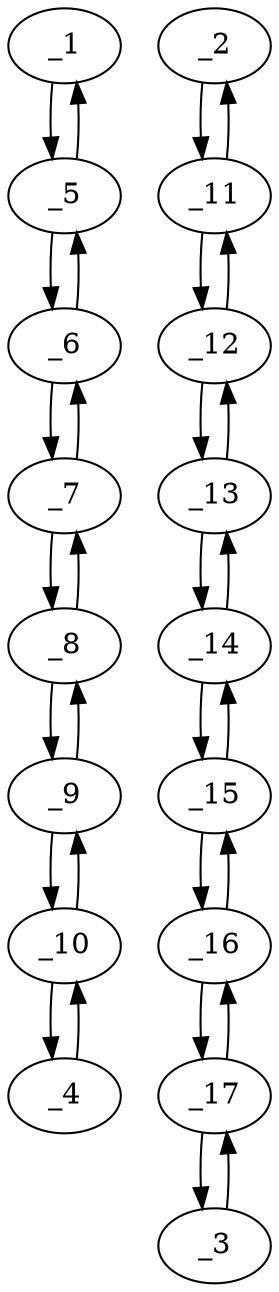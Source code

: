 digraph f1116_01 {
	_1	 [x="146.000000",
		y="99.000000"];
	_5	 [x="156.000000",
		y="111.000000"];
	_1 -> _5	 [angle="0.876058",
		orient="0.768221"];
	_2	 [x="141.000000",
		y="147.000000"];
	_11	 [x="137.000000",
		y="130.000000"];
	_2 -> _11	 [angle="-1.801887",
		orient="-0.973417"];
	_3	 [x="30.000000",
		y="162.000000"];
	_17	 [x="42.000000",
		y="154.000000"];
	_3 -> _17	 [angle="-0.588003",
		orient="-0.554700"];
	_4	 [x="225.000000",
		y="171.000000"];
	_10	 [x="219.000000",
		y="155.000000"];
	_4 -> _10	 [angle="-1.929567",
		orient="-0.936329"];
	_5 -> _1	 [angle="-2.265535",
		orient="-0.768221"];
	_6	 [x="173.000000",
		y="115.000000"];
	_5 -> _6	 [angle="0.231091",
		orient="0.229039"];
	_6 -> _5	 [angle="-2.910502",
		orient="-0.229039"];
	_7	 [x="188.000000",
		y="122.000000"];
	_6 -> _7	 [angle="0.436627",
		orient="0.422885"];
	_7 -> _6	 [angle="-2.704965",
		orient="-0.422885"];
	_8	 [x="199.000000",
		y="132.000000"];
	_7 -> _8	 [angle="0.737815",
		orient="0.672673"];
	_8 -> _7	 [angle="-2.403778",
		orient="-0.672673"];
	_9	 [x="210.000000",
		y="143.000000"];
	_8 -> _9	 [angle="0.785398",
		orient="0.707107"];
	_9 -> _8	 [angle="-2.356194",
		orient="-0.707107"];
	_9 -> _10	 [angle="0.927295",
		orient="0.800000"];
	_10 -> _4	 [angle="1.212026",
		orient="0.936329"];
	_10 -> _9	 [angle="-2.214297",
		orient="-0.800000"];
	_11 -> _2	 [angle="1.339706",
		orient="0.973417"];
	_12	 [x="124.000000",
		y="133.000000"];
	_11 -> _12	 [angle="2.914794",
		orient="0.224860"];
	_12 -> _11	 [angle="-0.226799",
		orient="-0.224860"];
	_13	 [x="112.000000",
		y="142.000000"];
	_12 -> _13	 [angle="2.498092",
		orient="0.600000"];
	_13 -> _12	 [angle="-0.643501",
		orient="-0.600000"];
	_14	 [x="95.000000",
		y="145.000000"];
	_13 -> _14	 [angle="2.966920",
		orient="0.173785"];
	_14 -> _13	 [angle="-0.174672",
		orient="-0.173785"];
	_15	 [x="77.000000",
		y="148.000000"];
	_14 -> _15	 [angle="2.976444",
		orient="0.164399"];
	_15 -> _14	 [angle="-0.165149",
		orient="-0.164399"];
	_16	 [x="60.000000",
		y="151.000000"];
	_15 -> _16	 [angle="2.966920",
		orient="0.173785"];
	_16 -> _15	 [angle="-0.174672",
		orient="-0.173785"];
	_16 -> _17	 [angle="2.976444",
		orient="0.164399"];
	_17 -> _3	 [angle="2.553590",
		orient="0.554700"];
	_17 -> _16	 [angle="-0.165149",
		orient="-0.164399"];
}
